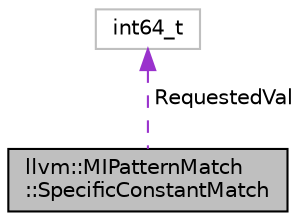 digraph "llvm::MIPatternMatch::SpecificConstantMatch"
{
 // LATEX_PDF_SIZE
  bgcolor="transparent";
  edge [fontname="Helvetica",fontsize="10",labelfontname="Helvetica",labelfontsize="10"];
  node [fontname="Helvetica",fontsize="10",shape=record];
  Node1 [label="llvm::MIPatternMatch\l::SpecificConstantMatch",height=0.2,width=0.4,color="black", fillcolor="grey75", style="filled", fontcolor="black",tooltip="Matcher for a specific constant value."];
  Node2 -> Node1 [dir="back",color="darkorchid3",fontsize="10",style="dashed",label=" RequestedVal" ,fontname="Helvetica"];
  Node2 [label="int64_t",height=0.2,width=0.4,color="grey75",tooltip=" "];
}

